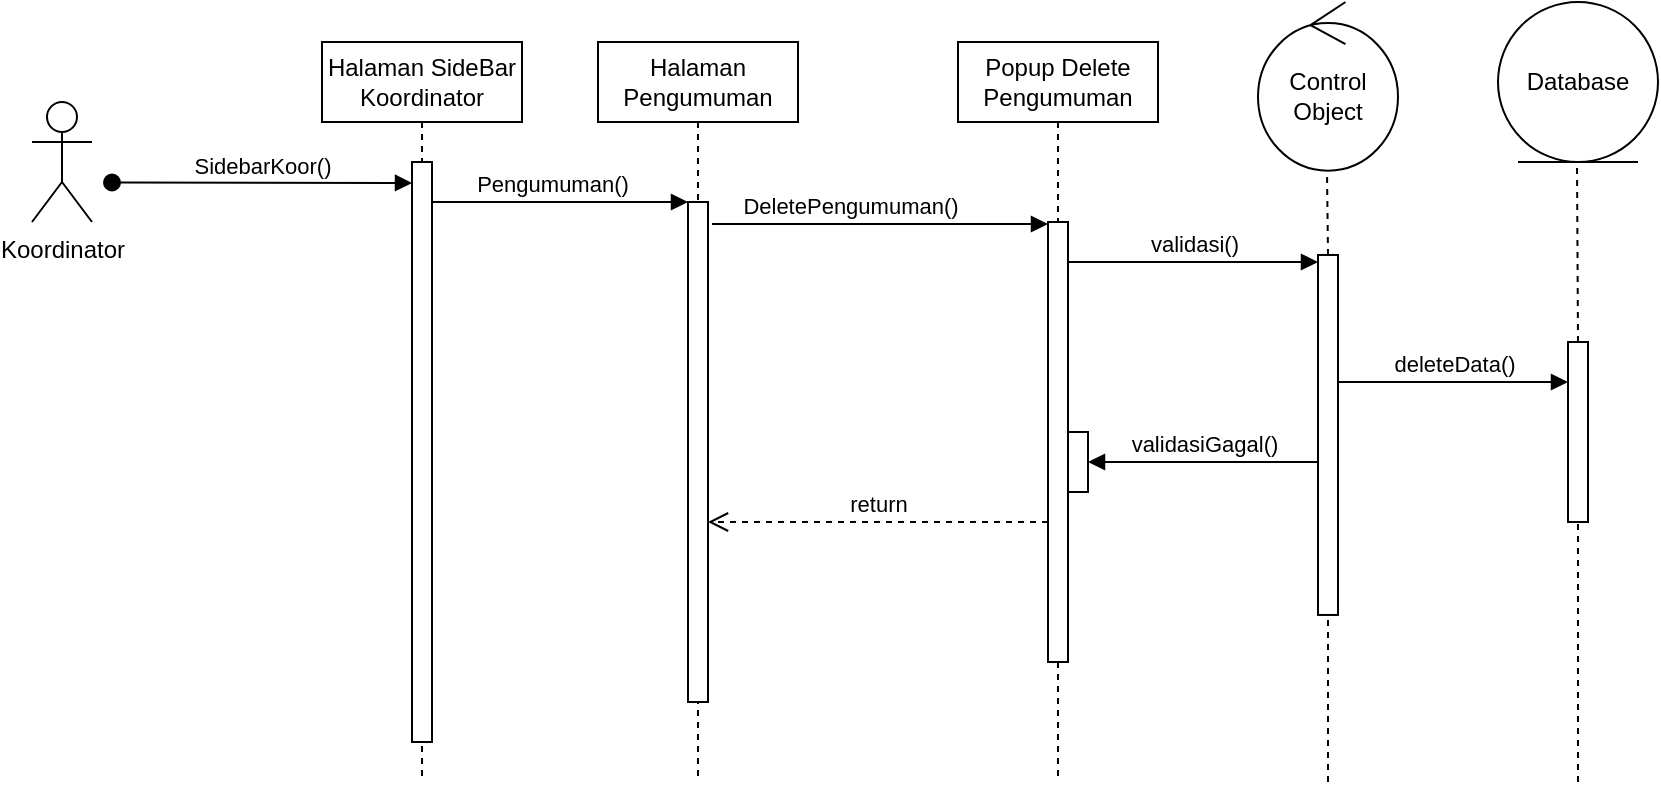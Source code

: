 <mxfile version="25.0.3">
  <diagram name="Page-1" id="yyCCO4VWzeFxbPXDqyBv">
    <mxGraphModel dx="1235" dy="709" grid="1" gridSize="10" guides="1" tooltips="1" connect="1" arrows="1" fold="1" page="1" pageScale="1" pageWidth="850" pageHeight="1100" math="0" shadow="0">
      <root>
        <mxCell id="0" />
        <mxCell id="1" parent="0" />
        <mxCell id="RrSmWqGjQjk_nBggUwKd-27" value="Halaman Pengumuman" style="shape=umlLifeline;perimeter=lifelinePerimeter;whiteSpace=wrap;html=1;container=0;dropTarget=0;collapsible=0;recursiveResize=0;outlineConnect=0;portConstraint=eastwest;newEdgeStyle={&quot;edgeStyle&quot;:&quot;elbowEdgeStyle&quot;,&quot;elbow&quot;:&quot;vertical&quot;,&quot;curved&quot;:0,&quot;rounded&quot;:0};" vertex="1" parent="1">
          <mxGeometry x="311" y="80" width="100" height="370" as="geometry" />
        </mxCell>
        <mxCell id="RrSmWqGjQjk_nBggUwKd-28" value="" style="html=1;points=[];perimeter=orthogonalPerimeter;outlineConnect=0;targetShapes=umlLifeline;portConstraint=eastwest;newEdgeStyle={&quot;edgeStyle&quot;:&quot;elbowEdgeStyle&quot;,&quot;elbow&quot;:&quot;vertical&quot;,&quot;curved&quot;:0,&quot;rounded&quot;:0};" vertex="1" parent="RrSmWqGjQjk_nBggUwKd-27">
          <mxGeometry x="45" y="80" width="10" height="250" as="geometry" />
        </mxCell>
        <mxCell id="RrSmWqGjQjk_nBggUwKd-29" value="Popup Delete Pengumuman" style="shape=umlLifeline;perimeter=lifelinePerimeter;whiteSpace=wrap;html=1;container=0;dropTarget=0;collapsible=0;recursiveResize=0;outlineConnect=0;portConstraint=eastwest;newEdgeStyle={&quot;edgeStyle&quot;:&quot;elbowEdgeStyle&quot;,&quot;elbow&quot;:&quot;vertical&quot;,&quot;curved&quot;:0,&quot;rounded&quot;:0};movable=1;resizable=1;rotatable=1;deletable=1;editable=1;locked=0;connectable=1;" vertex="1" parent="1">
          <mxGeometry x="491" y="80" width="100" height="370" as="geometry" />
        </mxCell>
        <mxCell id="RrSmWqGjQjk_nBggUwKd-30" value="" style="html=1;points=[];perimeter=orthogonalPerimeter;outlineConnect=0;targetShapes=umlLifeline;portConstraint=eastwest;newEdgeStyle={&quot;edgeStyle&quot;:&quot;elbowEdgeStyle&quot;,&quot;elbow&quot;:&quot;vertical&quot;,&quot;curved&quot;:0,&quot;rounded&quot;:0};" vertex="1" parent="RrSmWqGjQjk_nBggUwKd-29">
          <mxGeometry x="45" y="90" width="10" height="220" as="geometry" />
        </mxCell>
        <mxCell id="RrSmWqGjQjk_nBggUwKd-31" value="" style="html=1;points=[[0,0,0,0,5],[0,1,0,0,-5],[1,0,0,0,5],[1,1,0,0,-5]];perimeter=orthogonalPerimeter;outlineConnect=0;targetShapes=umlLifeline;portConstraint=eastwest;newEdgeStyle={&quot;curved&quot;:0,&quot;rounded&quot;:0};" vertex="1" parent="RrSmWqGjQjk_nBggUwKd-29">
          <mxGeometry x="55" y="195" width="10" height="30" as="geometry" />
        </mxCell>
        <mxCell id="RrSmWqGjQjk_nBggUwKd-32" value="DeletePengumuman()" style="html=1;verticalAlign=bottom;endArrow=block;edgeStyle=elbowEdgeStyle;elbow=vertical;curved=0;rounded=0;" edge="1" parent="1">
          <mxGeometry relative="1" as="geometry">
            <mxPoint x="398" y="171" as="sourcePoint" />
            <Array as="points">
              <mxPoint x="368" y="171" />
            </Array>
            <mxPoint x="536" y="171" as="targetPoint" />
          </mxGeometry>
        </mxCell>
        <mxCell id="RrSmWqGjQjk_nBggUwKd-33" value="return" style="html=1;verticalAlign=bottom;endArrow=open;dashed=1;endSize=8;edgeStyle=elbowEdgeStyle;elbow=vertical;curved=0;rounded=0;" edge="1" parent="1" source="RrSmWqGjQjk_nBggUwKd-30" target="RrSmWqGjQjk_nBggUwKd-28">
          <mxGeometry relative="1" as="geometry">
            <mxPoint x="466" y="245" as="targetPoint" />
            <Array as="points">
              <mxPoint x="461" y="320" />
            </Array>
          </mxGeometry>
        </mxCell>
        <mxCell id="RrSmWqGjQjk_nBggUwKd-34" value="Koordinator" style="shape=umlActor;verticalLabelPosition=bottom;verticalAlign=top;html=1;outlineConnect=0;" vertex="1" parent="1">
          <mxGeometry x="28" y="110" width="30" height="60" as="geometry" />
        </mxCell>
        <mxCell id="RrSmWqGjQjk_nBggUwKd-35" value="" style="group" vertex="1" connectable="0" parent="1">
          <mxGeometry x="641" y="60" width="70" height="390" as="geometry" />
        </mxCell>
        <mxCell id="RrSmWqGjQjk_nBggUwKd-36" value="Control Object" style="ellipse;shape=umlControl;whiteSpace=wrap;html=1;" vertex="1" parent="RrSmWqGjQjk_nBggUwKd-35">
          <mxGeometry width="70" height="84.324" as="geometry" />
        </mxCell>
        <mxCell id="RrSmWqGjQjk_nBggUwKd-37" value="" style="group" vertex="1" connectable="0" parent="RrSmWqGjQjk_nBggUwKd-35">
          <mxGeometry x="30" y="84.324" width="10" height="305.676" as="geometry" />
        </mxCell>
        <mxCell id="RrSmWqGjQjk_nBggUwKd-38" value="" style="group" vertex="1" connectable="0" parent="RrSmWqGjQjk_nBggUwKd-37">
          <mxGeometry y="42.162" width="10" height="263.514" as="geometry" />
        </mxCell>
        <mxCell id="RrSmWqGjQjk_nBggUwKd-39" value="" style="html=1;points=[[0,0,0,0,5],[0,1,0,0,-5],[1,0,0,0,5],[1,1,0,0,-5]];perimeter=orthogonalPerimeter;outlineConnect=0;targetShapes=umlLifeline;portConstraint=eastwest;newEdgeStyle={&quot;curved&quot;:0,&quot;rounded&quot;:0};" vertex="1" parent="RrSmWqGjQjk_nBggUwKd-38">
          <mxGeometry width="10" height="180" as="geometry" />
        </mxCell>
        <mxCell id="RrSmWqGjQjk_nBggUwKd-40" value="" style="endArrow=none;dashed=1;html=1;rounded=0;" edge="1" parent="RrSmWqGjQjk_nBggUwKd-38" target="RrSmWqGjQjk_nBggUwKd-39">
          <mxGeometry width="50" height="50" relative="1" as="geometry">
            <mxPoint x="5" y="263.514" as="sourcePoint" />
            <mxPoint x="4.5" y="221.351" as="targetPoint" />
          </mxGeometry>
        </mxCell>
        <mxCell id="RrSmWqGjQjk_nBggUwKd-41" value="" style="endArrow=none;dashed=1;html=1;rounded=0;" edge="1" parent="RrSmWqGjQjk_nBggUwKd-37">
          <mxGeometry width="50" height="50" relative="1" as="geometry">
            <mxPoint x="5" y="42.162" as="sourcePoint" />
            <mxPoint x="4.5" as="targetPoint" />
          </mxGeometry>
        </mxCell>
        <mxCell id="RrSmWqGjQjk_nBggUwKd-42" value="validasi()" style="html=1;verticalAlign=bottom;endArrow=block;edgeStyle=elbowEdgeStyle;elbow=vertical;curved=0;rounded=0;" edge="1" parent="1">
          <mxGeometry relative="1" as="geometry">
            <mxPoint x="546" y="190" as="sourcePoint" />
            <Array as="points">
              <mxPoint x="619" y="190" />
            </Array>
            <mxPoint x="671" y="190" as="targetPoint" />
          </mxGeometry>
        </mxCell>
        <mxCell id="RrSmWqGjQjk_nBggUwKd-43" value="deleteData()" style="html=1;verticalAlign=bottom;endArrow=block;edgeStyle=elbowEdgeStyle;elbow=vertical;curved=0;rounded=0;" edge="1" parent="1" source="RrSmWqGjQjk_nBggUwKd-39" target="RrSmWqGjQjk_nBggUwKd-48">
          <mxGeometry relative="1" as="geometry">
            <mxPoint x="711" y="250" as="sourcePoint" />
            <Array as="points">
              <mxPoint x="764" y="250" />
            </Array>
            <mxPoint x="811" y="250" as="targetPoint" />
          </mxGeometry>
        </mxCell>
        <mxCell id="RrSmWqGjQjk_nBggUwKd-44" value="Database" style="ellipse;shape=umlEntity;whiteSpace=wrap;html=1;" vertex="1" parent="1">
          <mxGeometry x="761" y="60" width="80" height="80" as="geometry" />
        </mxCell>
        <mxCell id="RrSmWqGjQjk_nBggUwKd-45" value="" style="endArrow=none;dashed=1;html=1;rounded=0;" edge="1" parent="1">
          <mxGeometry width="50" height="50" relative="1" as="geometry">
            <mxPoint x="801" y="230" as="sourcePoint" />
            <mxPoint x="800.5" y="140" as="targetPoint" />
          </mxGeometry>
        </mxCell>
        <mxCell id="RrSmWqGjQjk_nBggUwKd-46" value="validasiGagal()" style="html=1;verticalAlign=bottom;endArrow=block;edgeStyle=elbowEdgeStyle;elbow=horizontal;curved=0;rounded=0;" edge="1" parent="1" target="RrSmWqGjQjk_nBggUwKd-31">
          <mxGeometry relative="1" as="geometry">
            <mxPoint x="671" y="290" as="sourcePoint" />
            <Array as="points">
              <mxPoint x="631" y="290" />
            </Array>
            <mxPoint x="580.929" y="290" as="targetPoint" />
          </mxGeometry>
        </mxCell>
        <mxCell id="RrSmWqGjQjk_nBggUwKd-47" value="" style="endArrow=none;dashed=1;html=1;rounded=0;" edge="1" parent="1" target="RrSmWqGjQjk_nBggUwKd-48">
          <mxGeometry width="50" height="50" relative="1" as="geometry">
            <mxPoint x="801" y="450" as="sourcePoint" />
            <mxPoint x="800.5" y="390" as="targetPoint" />
          </mxGeometry>
        </mxCell>
        <mxCell id="RrSmWqGjQjk_nBggUwKd-48" value="" style="html=1;points=[[0,0,0,0,5],[0,1,0,0,-5],[1,0,0,0,5],[1,1,0,0,-5]];perimeter=orthogonalPerimeter;outlineConnect=0;targetShapes=umlLifeline;portConstraint=eastwest;newEdgeStyle={&quot;curved&quot;:0,&quot;rounded&quot;:0};" vertex="1" parent="1">
          <mxGeometry x="796" y="230" width="10" height="90" as="geometry" />
        </mxCell>
        <mxCell id="RrSmWqGjQjk_nBggUwKd-49" value="SidebarKoor()" style="html=1;verticalAlign=bottom;startArrow=oval;endArrow=block;startSize=8;edgeStyle=elbowEdgeStyle;elbow=vertical;curved=0;rounded=0;" edge="1" parent="1" target="RrSmWqGjQjk_nBggUwKd-51">
          <mxGeometry relative="1" as="geometry">
            <mxPoint x="68" y="150.25" as="sourcePoint" />
            <mxPoint x="188.0" y="150.25" as="targetPoint" />
          </mxGeometry>
        </mxCell>
        <mxCell id="RrSmWqGjQjk_nBggUwKd-50" value="Halaman SideBar Koordinator" style="shape=umlLifeline;perimeter=lifelinePerimeter;whiteSpace=wrap;html=1;container=0;dropTarget=0;collapsible=0;recursiveResize=0;outlineConnect=0;portConstraint=eastwest;newEdgeStyle={&quot;edgeStyle&quot;:&quot;elbowEdgeStyle&quot;,&quot;elbow&quot;:&quot;vertical&quot;,&quot;curved&quot;:0,&quot;rounded&quot;:0};" vertex="1" parent="1">
          <mxGeometry x="173" y="80" width="100" height="370" as="geometry" />
        </mxCell>
        <mxCell id="RrSmWqGjQjk_nBggUwKd-51" value="" style="html=1;points=[];perimeter=orthogonalPerimeter;outlineConnect=0;targetShapes=umlLifeline;portConstraint=eastwest;newEdgeStyle={&quot;edgeStyle&quot;:&quot;elbowEdgeStyle&quot;,&quot;elbow&quot;:&quot;vertical&quot;,&quot;curved&quot;:0,&quot;rounded&quot;:0};" vertex="1" parent="RrSmWqGjQjk_nBggUwKd-50">
          <mxGeometry x="45" y="60" width="10" height="290" as="geometry" />
        </mxCell>
        <mxCell id="RrSmWqGjQjk_nBggUwKd-52" value="Pengumuman()" style="html=1;verticalAlign=bottom;endArrow=block;edgeStyle=elbowEdgeStyle;elbow=vertical;curved=0;rounded=0;" edge="1" parent="1" target="RrSmWqGjQjk_nBggUwKd-28">
          <mxGeometry x="0.236" relative="1" as="geometry">
            <mxPoint x="278" y="160" as="sourcePoint" />
            <Array as="points">
              <mxPoint x="228" y="160" />
            </Array>
            <mxPoint x="348" y="160" as="targetPoint" />
            <mxPoint as="offset" />
          </mxGeometry>
        </mxCell>
      </root>
    </mxGraphModel>
  </diagram>
</mxfile>
